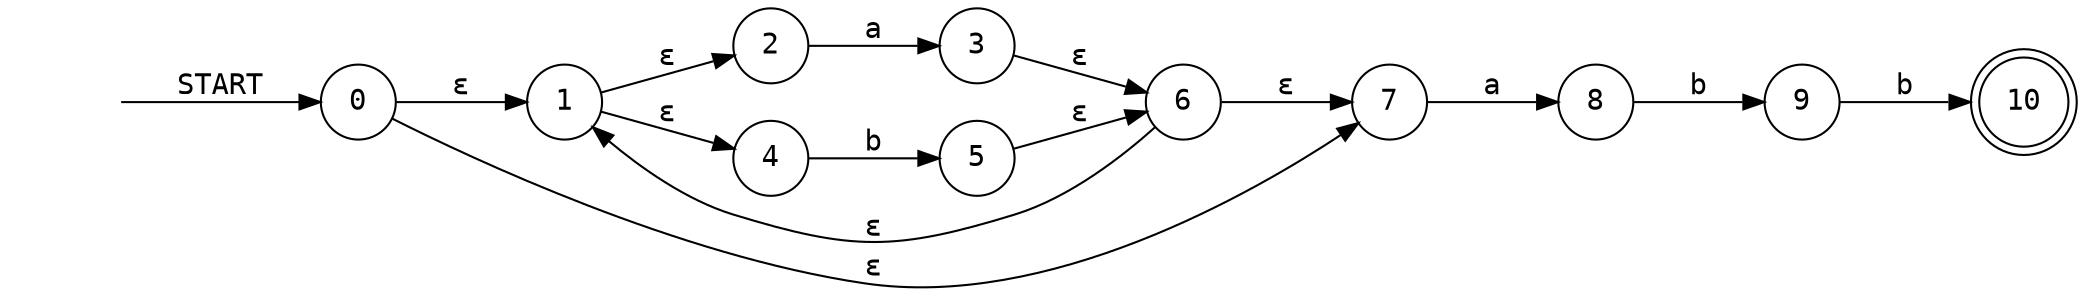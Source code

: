 digraph transition_diagram{
	rankdir="LR";
	ranksep=0.75;
	node[fontname="Consolas"]
	edge[fontname="Consolas"]
	
	s [shape=none, label=""];
	node[shape=circle];
	0,1,2,3,4,5,6,7,8,9;
	node[shape=doublecircle];
	10;
	
	edge[weight=1];
	s -> 0 [label="START"];
	0 -> 1 [label="ε"];
	1 -> 2 [label="ε"];
	1 -> 4 [label="ε"];
	2 -> 3 [label="a"];
	4 -> 5 [label="b"];
	3 -> 6 [label="ε"];
	5 -> 6 [label="ε"];
	6 -> 7 [label="ε"];
	7 -> 8 [label="a"];
	8 -> 9 [label="b"];
	9 -> 10 [label="b"];
	edge[weight=0];
	6 -> 1 [label="ε"];
	0 -> 7 [label="ε"];
}
